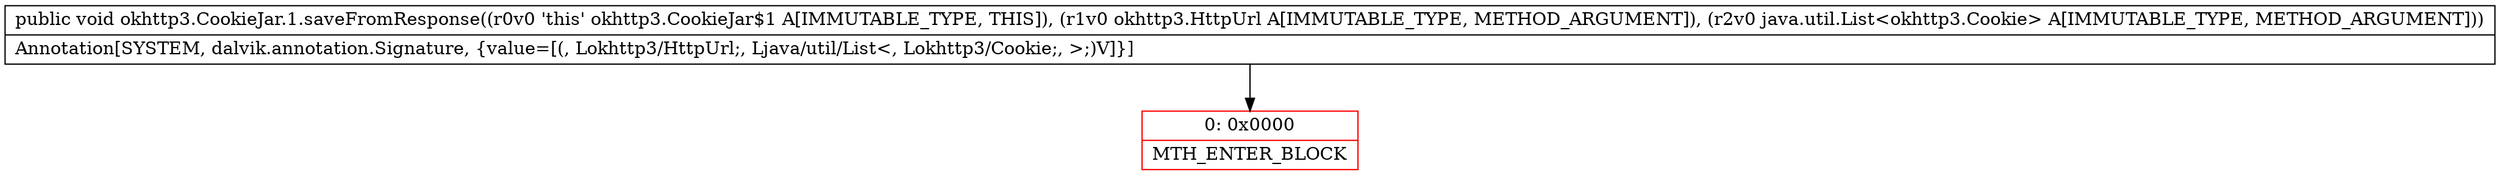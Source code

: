 digraph "CFG forokhttp3.CookieJar.1.saveFromResponse(Lokhttp3\/HttpUrl;Ljava\/util\/List;)V" {
subgraph cluster_Region_226119221 {
label = "R(0)";
node [shape=record,color=blue];
}
Node_0 [shape=record,color=red,label="{0\:\ 0x0000|MTH_ENTER_BLOCK\l}"];
MethodNode[shape=record,label="{public void okhttp3.CookieJar.1.saveFromResponse((r0v0 'this' okhttp3.CookieJar$1 A[IMMUTABLE_TYPE, THIS]), (r1v0 okhttp3.HttpUrl A[IMMUTABLE_TYPE, METHOD_ARGUMENT]), (r2v0 java.util.List\<okhttp3.Cookie\> A[IMMUTABLE_TYPE, METHOD_ARGUMENT]))  | Annotation[SYSTEM, dalvik.annotation.Signature, \{value=[(, Lokhttp3\/HttpUrl;, Ljava\/util\/List\<, Lokhttp3\/Cookie;, \>;)V]\}]\l}"];
MethodNode -> Node_0;
}

